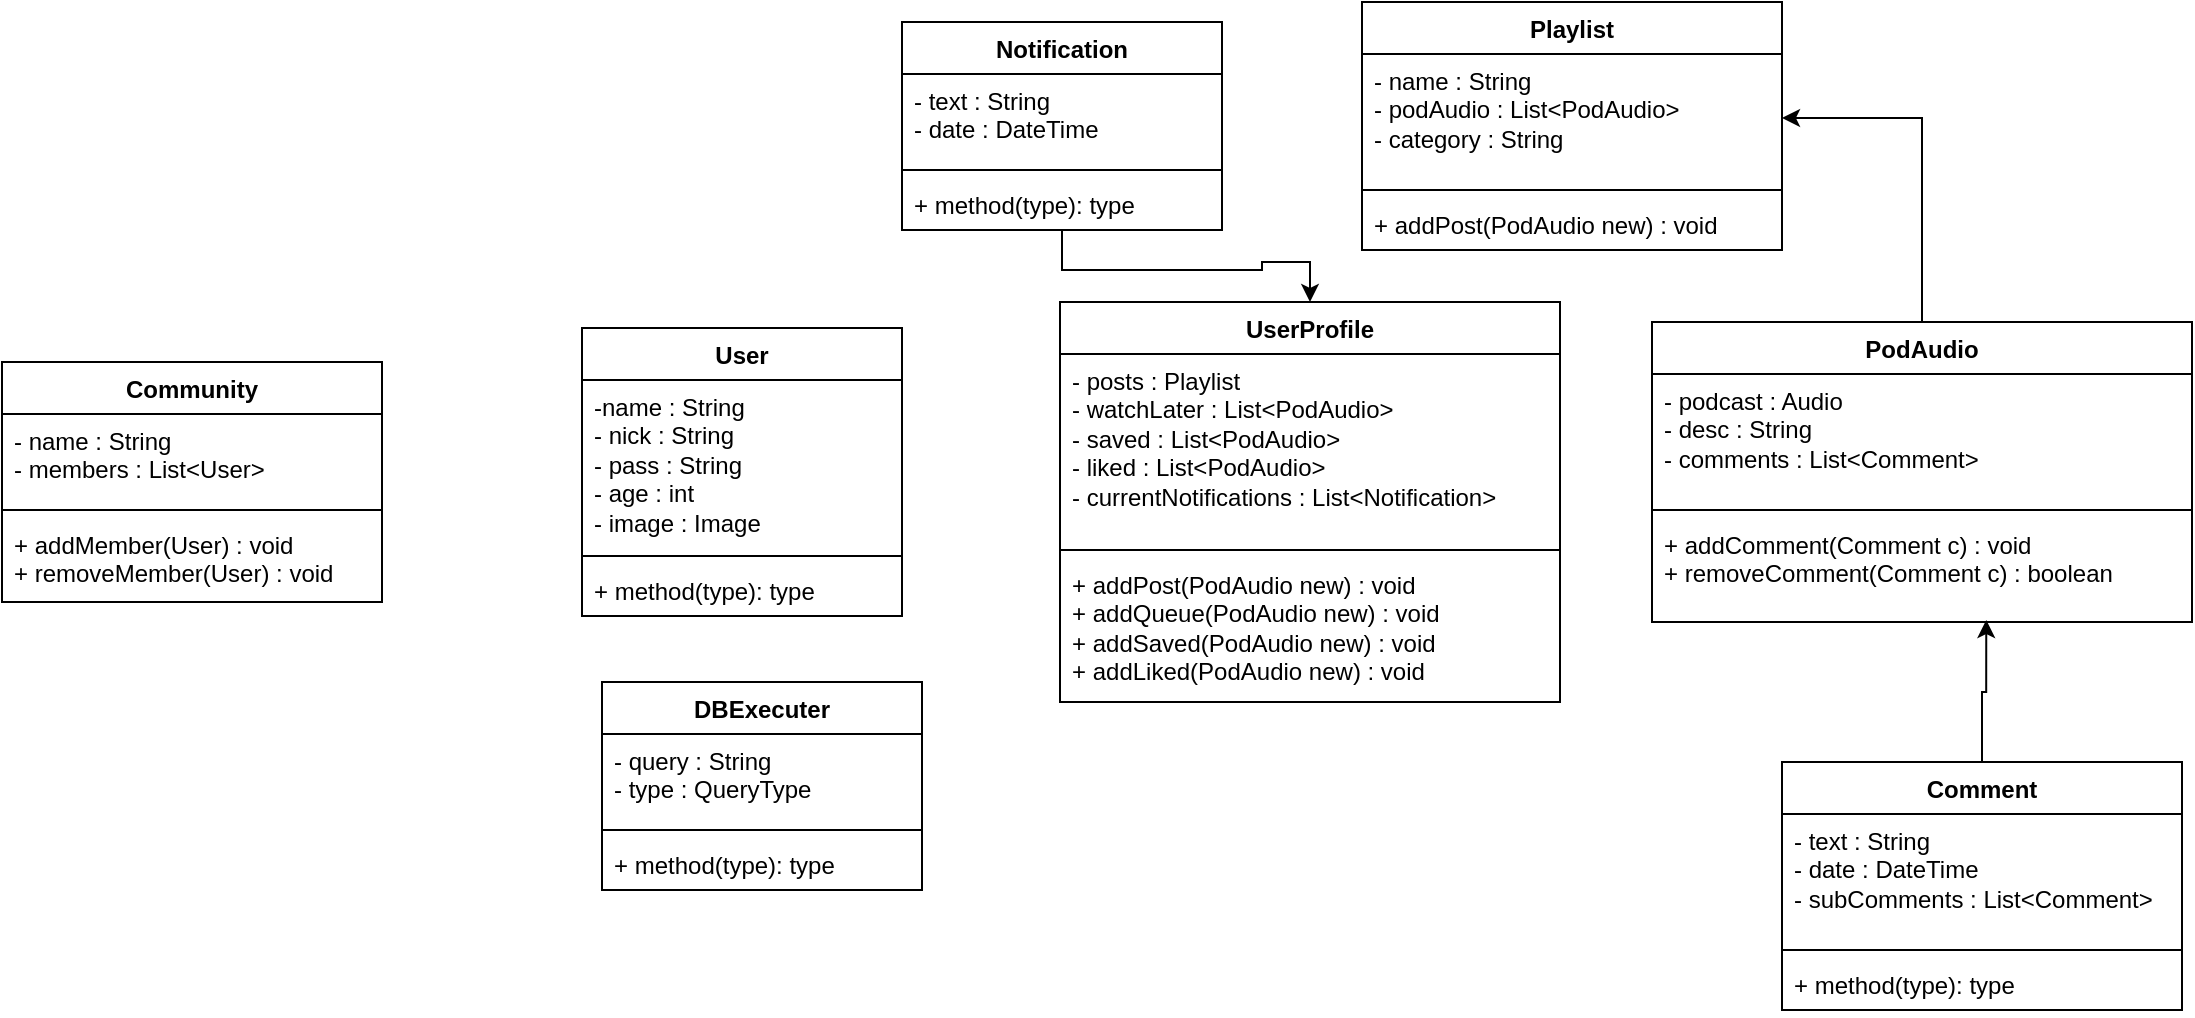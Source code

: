 <mxfile version="21.0.10" type="device"><diagram id="C5RBs43oDa-KdzZeNtuy" name="Page-1"><mxGraphModel dx="1861" dy="414" grid="1" gridSize="10" guides="1" tooltips="1" connect="1" arrows="1" fold="1" page="1" pageScale="1" pageWidth="827" pageHeight="1169" math="0" shadow="0"><root><mxCell id="WIyWlLk6GJQsqaUBKTNV-0"/><mxCell id="WIyWlLk6GJQsqaUBKTNV-1" parent="WIyWlLk6GJQsqaUBKTNV-0"/><mxCell id="joOM9LjJ_5QqFIXfenYH-0" value="User" style="swimlane;fontStyle=1;align=center;verticalAlign=top;childLayout=stackLayout;horizontal=1;startSize=26;horizontalStack=0;resizeParent=1;resizeParentMax=0;resizeLast=0;collapsible=1;marginBottom=0;whiteSpace=wrap;html=1;" vertex="1" parent="WIyWlLk6GJQsqaUBKTNV-1"><mxGeometry x="70" y="183" width="160" height="144" as="geometry"/></mxCell><mxCell id="joOM9LjJ_5QqFIXfenYH-1" value="&lt;div&gt;-name : String&lt;/div&gt;&lt;div&gt;- nick : String&lt;/div&gt;&lt;div&gt;- pass : String&lt;/div&gt;&lt;div&gt;- age : int&lt;br&gt;&lt;/div&gt;&lt;div&gt;- image : Image&lt;br&gt;&lt;/div&gt;" style="text;strokeColor=none;fillColor=none;align=left;verticalAlign=top;spacingLeft=4;spacingRight=4;overflow=hidden;rotatable=0;points=[[0,0.5],[1,0.5]];portConstraint=eastwest;whiteSpace=wrap;html=1;" vertex="1" parent="joOM9LjJ_5QqFIXfenYH-0"><mxGeometry y="26" width="160" height="84" as="geometry"/></mxCell><mxCell id="joOM9LjJ_5QqFIXfenYH-2" value="" style="line;strokeWidth=1;fillColor=none;align=left;verticalAlign=middle;spacingTop=-1;spacingLeft=3;spacingRight=3;rotatable=0;labelPosition=right;points=[];portConstraint=eastwest;strokeColor=inherit;" vertex="1" parent="joOM9LjJ_5QqFIXfenYH-0"><mxGeometry y="110" width="160" height="8" as="geometry"/></mxCell><mxCell id="joOM9LjJ_5QqFIXfenYH-3" value="+ method(type): type" style="text;strokeColor=none;fillColor=none;align=left;verticalAlign=top;spacingLeft=4;spacingRight=4;overflow=hidden;rotatable=0;points=[[0,0.5],[1,0.5]];portConstraint=eastwest;whiteSpace=wrap;html=1;" vertex="1" parent="joOM9LjJ_5QqFIXfenYH-0"><mxGeometry y="118" width="160" height="26" as="geometry"/></mxCell><mxCell id="joOM9LjJ_5QqFIXfenYH-4" value="UserProfile" style="swimlane;fontStyle=1;align=center;verticalAlign=top;childLayout=stackLayout;horizontal=1;startSize=26;horizontalStack=0;resizeParent=1;resizeParentMax=0;resizeLast=0;collapsible=1;marginBottom=0;whiteSpace=wrap;html=1;" vertex="1" parent="WIyWlLk6GJQsqaUBKTNV-1"><mxGeometry x="309" y="170" width="250" height="200" as="geometry"/></mxCell><mxCell id="joOM9LjJ_5QqFIXfenYH-5" value="&lt;div&gt;- posts : Playlist&lt;br&gt;&lt;/div&gt;&lt;div&gt;- watchLater : List&amp;lt;PodAudio&amp;gt;&lt;br&gt;&lt;/div&gt;&lt;div&gt;- saved : List&amp;lt;PodAudio&amp;gt;&lt;/div&gt;&lt;div&gt;- liked : List&amp;lt;PodAudio&amp;gt;&lt;br&gt;&lt;/div&gt;&lt;div&gt;- currentNotifications : List&amp;lt;Notification&amp;gt;&lt;br&gt;&lt;/div&gt;" style="text;strokeColor=none;fillColor=none;align=left;verticalAlign=top;spacingLeft=4;spacingRight=4;overflow=hidden;rotatable=0;points=[[0,0.5],[1,0.5]];portConstraint=eastwest;whiteSpace=wrap;html=1;" vertex="1" parent="joOM9LjJ_5QqFIXfenYH-4"><mxGeometry y="26" width="250" height="94" as="geometry"/></mxCell><mxCell id="joOM9LjJ_5QqFIXfenYH-6" value="" style="line;strokeWidth=1;fillColor=none;align=left;verticalAlign=middle;spacingTop=-1;spacingLeft=3;spacingRight=3;rotatable=0;labelPosition=right;points=[];portConstraint=eastwest;strokeColor=inherit;" vertex="1" parent="joOM9LjJ_5QqFIXfenYH-4"><mxGeometry y="120" width="250" height="8" as="geometry"/></mxCell><mxCell id="joOM9LjJ_5QqFIXfenYH-7" value="&lt;div&gt;+ addPost(PodAudio new) : void&lt;/div&gt;&lt;div&gt;+ addQueue(PodAudio new) : void&lt;/div&gt;&lt;div&gt;+ addSaved(PodAudio new) : void&lt;/div&gt;&lt;div&gt;+ addLiked(PodAudio new) : void&lt;/div&gt;" style="text;strokeColor=none;fillColor=none;align=left;verticalAlign=top;spacingLeft=4;spacingRight=4;overflow=hidden;rotatable=0;points=[[0,0.5],[1,0.5]];portConstraint=eastwest;whiteSpace=wrap;html=1;" vertex="1" parent="joOM9LjJ_5QqFIXfenYH-4"><mxGeometry y="128" width="250" height="72" as="geometry"/></mxCell><mxCell id="joOM9LjJ_5QqFIXfenYH-26" style="edgeStyle=orthogonalEdgeStyle;rounded=0;orthogonalLoop=1;jettySize=auto;html=1;entryX=1;entryY=0.5;entryDx=0;entryDy=0;" edge="1" parent="WIyWlLk6GJQsqaUBKTNV-1" source="joOM9LjJ_5QqFIXfenYH-8" target="joOM9LjJ_5QqFIXfenYH-23"><mxGeometry relative="1" as="geometry"/></mxCell><mxCell id="joOM9LjJ_5QqFIXfenYH-8" value="PodAudio" style="swimlane;fontStyle=1;align=center;verticalAlign=top;childLayout=stackLayout;horizontal=1;startSize=26;horizontalStack=0;resizeParent=1;resizeParentMax=0;resizeLast=0;collapsible=1;marginBottom=0;whiteSpace=wrap;html=1;" vertex="1" parent="WIyWlLk6GJQsqaUBKTNV-1"><mxGeometry x="605" y="180" width="270" height="150" as="geometry"/></mxCell><mxCell id="joOM9LjJ_5QqFIXfenYH-9" value="&lt;div&gt;- podcast : Audio&lt;/div&gt;&lt;div&gt;- desc : String&lt;/div&gt;&lt;div&gt;- comments : List&amp;lt;Comment&amp;gt;&lt;br&gt;&lt;/div&gt;" style="text;strokeColor=none;fillColor=none;align=left;verticalAlign=top;spacingLeft=4;spacingRight=4;overflow=hidden;rotatable=0;points=[[0,0.5],[1,0.5]];portConstraint=eastwest;whiteSpace=wrap;html=1;" vertex="1" parent="joOM9LjJ_5QqFIXfenYH-8"><mxGeometry y="26" width="270" height="64" as="geometry"/></mxCell><mxCell id="joOM9LjJ_5QqFIXfenYH-10" value="" style="line;strokeWidth=1;fillColor=none;align=left;verticalAlign=middle;spacingTop=-1;spacingLeft=3;spacingRight=3;rotatable=0;labelPosition=right;points=[];portConstraint=eastwest;strokeColor=inherit;" vertex="1" parent="joOM9LjJ_5QqFIXfenYH-8"><mxGeometry y="90" width="270" height="8" as="geometry"/></mxCell><mxCell id="joOM9LjJ_5QqFIXfenYH-11" value="&lt;div&gt;+ addComment(Comment c) : void&lt;/div&gt;&lt;div&gt;+ removeComment(Comment c) : boolean&lt;br&gt;&lt;/div&gt;" style="text;strokeColor=none;fillColor=none;align=left;verticalAlign=top;spacingLeft=4;spacingRight=4;overflow=hidden;rotatable=0;points=[[0,0.5],[1,0.5]];portConstraint=eastwest;whiteSpace=wrap;html=1;" vertex="1" parent="joOM9LjJ_5QqFIXfenYH-8"><mxGeometry y="98" width="270" height="52" as="geometry"/></mxCell><mxCell id="joOM9LjJ_5QqFIXfenYH-17" style="edgeStyle=orthogonalEdgeStyle;rounded=0;orthogonalLoop=1;jettySize=auto;html=1;entryX=0.619;entryY=0.981;entryDx=0;entryDy=0;entryPerimeter=0;" edge="1" parent="WIyWlLk6GJQsqaUBKTNV-1" source="joOM9LjJ_5QqFIXfenYH-12" target="joOM9LjJ_5QqFIXfenYH-11"><mxGeometry relative="1" as="geometry"/></mxCell><mxCell id="joOM9LjJ_5QqFIXfenYH-12" value="Comment" style="swimlane;fontStyle=1;align=center;verticalAlign=top;childLayout=stackLayout;horizontal=1;startSize=26;horizontalStack=0;resizeParent=1;resizeParentMax=0;resizeLast=0;collapsible=1;marginBottom=0;whiteSpace=wrap;html=1;" vertex="1" parent="WIyWlLk6GJQsqaUBKTNV-1"><mxGeometry x="670" y="400" width="200" height="124" as="geometry"/></mxCell><mxCell id="joOM9LjJ_5QqFIXfenYH-13" value="&lt;div&gt;- text : String&lt;/div&gt;&lt;div&gt;- date : DateTime&lt;br&gt;&lt;/div&gt;&lt;div&gt;- subComments : List&amp;lt;Comment&amp;gt;&lt;br&gt;&lt;/div&gt;" style="text;strokeColor=none;fillColor=none;align=left;verticalAlign=top;spacingLeft=4;spacingRight=4;overflow=hidden;rotatable=0;points=[[0,0.5],[1,0.5]];portConstraint=eastwest;whiteSpace=wrap;html=1;" vertex="1" parent="joOM9LjJ_5QqFIXfenYH-12"><mxGeometry y="26" width="200" height="64" as="geometry"/></mxCell><mxCell id="joOM9LjJ_5QqFIXfenYH-14" value="" style="line;strokeWidth=1;fillColor=none;align=left;verticalAlign=middle;spacingTop=-1;spacingLeft=3;spacingRight=3;rotatable=0;labelPosition=right;points=[];portConstraint=eastwest;strokeColor=inherit;" vertex="1" parent="joOM9LjJ_5QqFIXfenYH-12"><mxGeometry y="90" width="200" height="8" as="geometry"/></mxCell><mxCell id="joOM9LjJ_5QqFIXfenYH-15" value="+ method(type): type" style="text;strokeColor=none;fillColor=none;align=left;verticalAlign=top;spacingLeft=4;spacingRight=4;overflow=hidden;rotatable=0;points=[[0,0.5],[1,0.5]];portConstraint=eastwest;whiteSpace=wrap;html=1;" vertex="1" parent="joOM9LjJ_5QqFIXfenYH-12"><mxGeometry y="98" width="200" height="26" as="geometry"/></mxCell><mxCell id="joOM9LjJ_5QqFIXfenYH-22" value="Playlist" style="swimlane;fontStyle=1;align=center;verticalAlign=top;childLayout=stackLayout;horizontal=1;startSize=26;horizontalStack=0;resizeParent=1;resizeParentMax=0;resizeLast=0;collapsible=1;marginBottom=0;whiteSpace=wrap;html=1;" vertex="1" parent="WIyWlLk6GJQsqaUBKTNV-1"><mxGeometry x="460" y="20" width="210" height="124" as="geometry"/></mxCell><mxCell id="joOM9LjJ_5QqFIXfenYH-23" value="&lt;div&gt;- name : String&lt;/div&gt;&lt;div&gt;- podAudio : List&amp;lt;PodAudio&amp;gt;&lt;br&gt;- category : String&lt;/div&gt;" style="text;strokeColor=none;fillColor=none;align=left;verticalAlign=top;spacingLeft=4;spacingRight=4;overflow=hidden;rotatable=0;points=[[0,0.5],[1,0.5]];portConstraint=eastwest;whiteSpace=wrap;html=1;" vertex="1" parent="joOM9LjJ_5QqFIXfenYH-22"><mxGeometry y="26" width="210" height="64" as="geometry"/></mxCell><mxCell id="joOM9LjJ_5QqFIXfenYH-24" value="" style="line;strokeWidth=1;fillColor=none;align=left;verticalAlign=middle;spacingTop=-1;spacingLeft=3;spacingRight=3;rotatable=0;labelPosition=right;points=[];portConstraint=eastwest;strokeColor=inherit;" vertex="1" parent="joOM9LjJ_5QqFIXfenYH-22"><mxGeometry y="90" width="210" height="8" as="geometry"/></mxCell><mxCell id="joOM9LjJ_5QqFIXfenYH-25" value="+ addPost(PodAudio new) : void" style="text;strokeColor=none;fillColor=none;align=left;verticalAlign=top;spacingLeft=4;spacingRight=4;overflow=hidden;rotatable=0;points=[[0,0.5],[1,0.5]];portConstraint=eastwest;whiteSpace=wrap;html=1;" vertex="1" parent="joOM9LjJ_5QqFIXfenYH-22"><mxGeometry y="98" width="210" height="26" as="geometry"/></mxCell><mxCell id="joOM9LjJ_5QqFIXfenYH-31" style="edgeStyle=orthogonalEdgeStyle;rounded=0;orthogonalLoop=1;jettySize=auto;html=1;" edge="1" parent="WIyWlLk6GJQsqaUBKTNV-1" source="joOM9LjJ_5QqFIXfenYH-27" target="joOM9LjJ_5QqFIXfenYH-4"><mxGeometry relative="1" as="geometry"/></mxCell><mxCell id="joOM9LjJ_5QqFIXfenYH-27" value="Notification" style="swimlane;fontStyle=1;align=center;verticalAlign=top;childLayout=stackLayout;horizontal=1;startSize=26;horizontalStack=0;resizeParent=1;resizeParentMax=0;resizeLast=0;collapsible=1;marginBottom=0;whiteSpace=wrap;html=1;" vertex="1" parent="WIyWlLk6GJQsqaUBKTNV-1"><mxGeometry x="230" y="30" width="160" height="104" as="geometry"/></mxCell><mxCell id="joOM9LjJ_5QqFIXfenYH-28" value="&lt;div&gt;- text : String&lt;/div&gt;&lt;div&gt;- date : DateTime&lt;br&gt;&lt;/div&gt;" style="text;strokeColor=none;fillColor=none;align=left;verticalAlign=top;spacingLeft=4;spacingRight=4;overflow=hidden;rotatable=0;points=[[0,0.5],[1,0.5]];portConstraint=eastwest;whiteSpace=wrap;html=1;" vertex="1" parent="joOM9LjJ_5QqFIXfenYH-27"><mxGeometry y="26" width="160" height="44" as="geometry"/></mxCell><mxCell id="joOM9LjJ_5QqFIXfenYH-29" value="" style="line;strokeWidth=1;fillColor=none;align=left;verticalAlign=middle;spacingTop=-1;spacingLeft=3;spacingRight=3;rotatable=0;labelPosition=right;points=[];portConstraint=eastwest;strokeColor=inherit;" vertex="1" parent="joOM9LjJ_5QqFIXfenYH-27"><mxGeometry y="70" width="160" height="8" as="geometry"/></mxCell><mxCell id="joOM9LjJ_5QqFIXfenYH-30" value="+ method(type): type" style="text;strokeColor=none;fillColor=none;align=left;verticalAlign=top;spacingLeft=4;spacingRight=4;overflow=hidden;rotatable=0;points=[[0,0.5],[1,0.5]];portConstraint=eastwest;whiteSpace=wrap;html=1;" vertex="1" parent="joOM9LjJ_5QqFIXfenYH-27"><mxGeometry y="78" width="160" height="26" as="geometry"/></mxCell><mxCell id="joOM9LjJ_5QqFIXfenYH-32" value="DBExecuter" style="swimlane;fontStyle=1;align=center;verticalAlign=top;childLayout=stackLayout;horizontal=1;startSize=26;horizontalStack=0;resizeParent=1;resizeParentMax=0;resizeLast=0;collapsible=1;marginBottom=0;whiteSpace=wrap;html=1;" vertex="1" parent="WIyWlLk6GJQsqaUBKTNV-1"><mxGeometry x="80" y="360" width="160" height="104" as="geometry"/></mxCell><mxCell id="joOM9LjJ_5QqFIXfenYH-33" value="&lt;div&gt;- query : String&lt;/div&gt;&lt;div&gt;- type : QueryType&lt;br&gt;&lt;/div&gt;" style="text;strokeColor=none;fillColor=none;align=left;verticalAlign=top;spacingLeft=4;spacingRight=4;overflow=hidden;rotatable=0;points=[[0,0.5],[1,0.5]];portConstraint=eastwest;whiteSpace=wrap;html=1;" vertex="1" parent="joOM9LjJ_5QqFIXfenYH-32"><mxGeometry y="26" width="160" height="44" as="geometry"/></mxCell><mxCell id="joOM9LjJ_5QqFIXfenYH-34" value="" style="line;strokeWidth=1;fillColor=none;align=left;verticalAlign=middle;spacingTop=-1;spacingLeft=3;spacingRight=3;rotatable=0;labelPosition=right;points=[];portConstraint=eastwest;strokeColor=inherit;" vertex="1" parent="joOM9LjJ_5QqFIXfenYH-32"><mxGeometry y="70" width="160" height="8" as="geometry"/></mxCell><mxCell id="joOM9LjJ_5QqFIXfenYH-35" value="+ method(type): type" style="text;strokeColor=none;fillColor=none;align=left;verticalAlign=top;spacingLeft=4;spacingRight=4;overflow=hidden;rotatable=0;points=[[0,0.5],[1,0.5]];portConstraint=eastwest;whiteSpace=wrap;html=1;" vertex="1" parent="joOM9LjJ_5QqFIXfenYH-32"><mxGeometry y="78" width="160" height="26" as="geometry"/></mxCell><mxCell id="joOM9LjJ_5QqFIXfenYH-36" value="Community" style="swimlane;fontStyle=1;align=center;verticalAlign=top;childLayout=stackLayout;horizontal=1;startSize=26;horizontalStack=0;resizeParent=1;resizeParentMax=0;resizeLast=0;collapsible=1;marginBottom=0;whiteSpace=wrap;html=1;" vertex="1" parent="WIyWlLk6GJQsqaUBKTNV-1"><mxGeometry x="-220" y="200" width="190" height="120" as="geometry"/></mxCell><mxCell id="joOM9LjJ_5QqFIXfenYH-37" value="&lt;div&gt;- name : String&lt;/div&gt;&lt;div&gt;- members : List&amp;lt;User&amp;gt;&lt;br&gt;&lt;/div&gt;" style="text;strokeColor=none;fillColor=none;align=left;verticalAlign=top;spacingLeft=4;spacingRight=4;overflow=hidden;rotatable=0;points=[[0,0.5],[1,0.5]];portConstraint=eastwest;whiteSpace=wrap;html=1;" vertex="1" parent="joOM9LjJ_5QqFIXfenYH-36"><mxGeometry y="26" width="190" height="44" as="geometry"/></mxCell><mxCell id="joOM9LjJ_5QqFIXfenYH-38" value="" style="line;strokeWidth=1;fillColor=none;align=left;verticalAlign=middle;spacingTop=-1;spacingLeft=3;spacingRight=3;rotatable=0;labelPosition=right;points=[];portConstraint=eastwest;strokeColor=inherit;" vertex="1" parent="joOM9LjJ_5QqFIXfenYH-36"><mxGeometry y="70" width="190" height="8" as="geometry"/></mxCell><mxCell id="joOM9LjJ_5QqFIXfenYH-39" value="&lt;div&gt;+ addMember(User) : void&lt;/div&gt;&lt;div&gt;+ removeMember(User) : void&lt;br&gt;&lt;/div&gt;" style="text;strokeColor=none;fillColor=none;align=left;verticalAlign=top;spacingLeft=4;spacingRight=4;overflow=hidden;rotatable=0;points=[[0,0.5],[1,0.5]];portConstraint=eastwest;whiteSpace=wrap;html=1;" vertex="1" parent="joOM9LjJ_5QqFIXfenYH-36"><mxGeometry y="78" width="190" height="42" as="geometry"/></mxCell></root></mxGraphModel></diagram></mxfile>